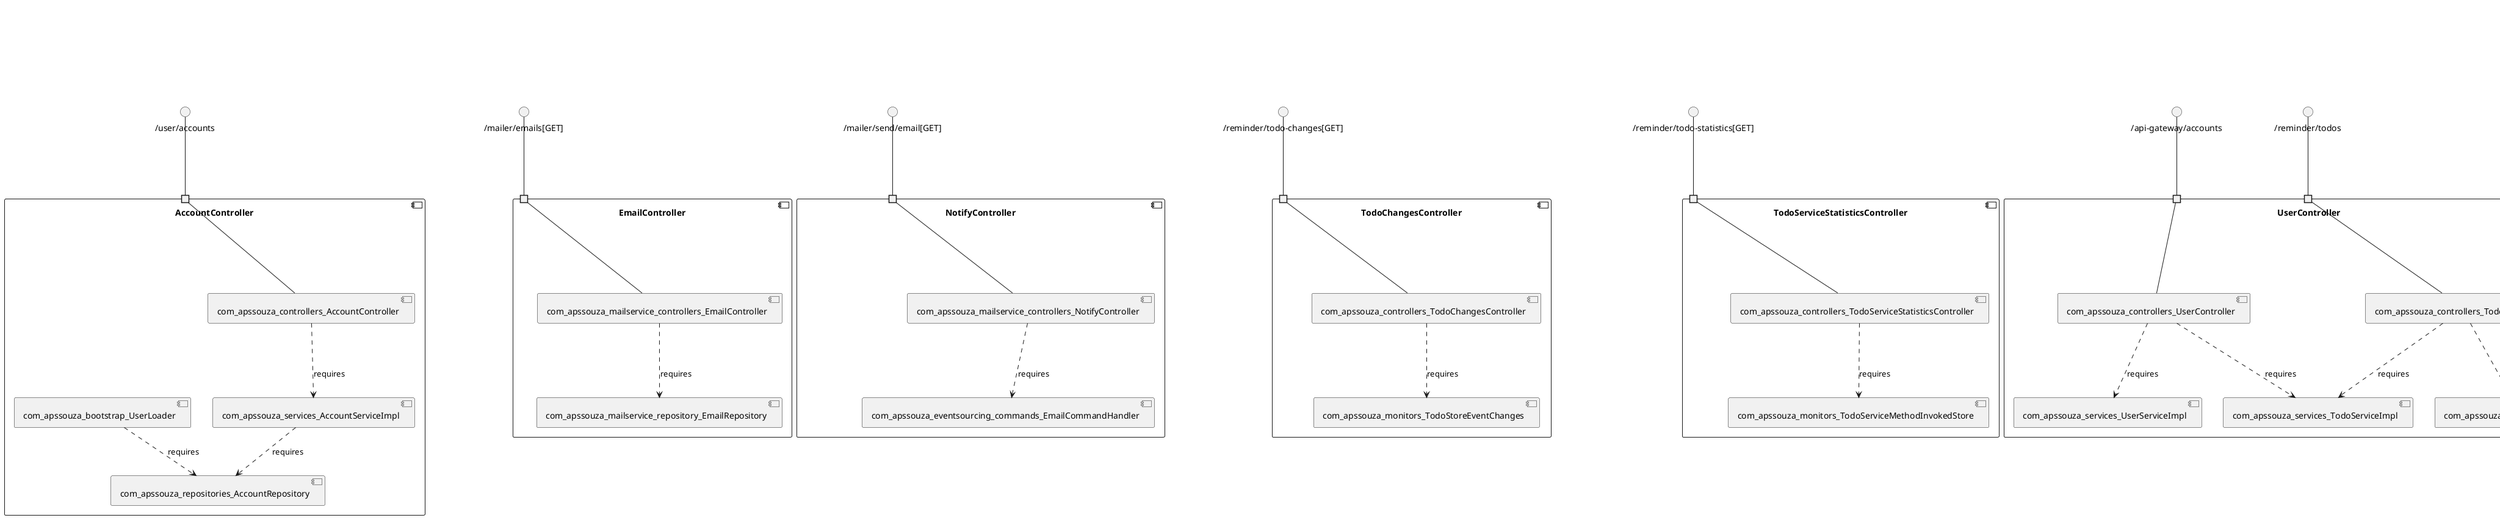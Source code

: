 @startuml
skinparam fixCircleLabelOverlapping true
component "AccountController\n\n\n\n\n\n" {
[com_apssouza_repositories_AccountRepository]
[com_apssouza_services_AccountServiceImpl]
[com_apssouza_controllers_AccountController]
[com_apssouza_bootstrap_UserLoader]
portin " " as AccountController.requires._user_accounts
[com_apssouza_controllers_AccountController]..>[com_apssouza_services_AccountServiceImpl] : requires
[com_apssouza_services_AccountServiceImpl]..>[com_apssouza_repositories_AccountRepository] : requires
[com_apssouza_bootstrap_UserLoader]..>[com_apssouza_repositories_AccountRepository] : requires
"AccountController.requires._user_accounts"--[com_apssouza_controllers_AccountController]
}
interface "/user/accounts" as interface._user_accounts
interface._user_accounts--"AccountController.requires._user_accounts"
component "EmailController\n\n\n\n\n\n" {
[com_apssouza_mailservice_controllers_EmailController]
[com_apssouza_mailservice_repository_EmailRepository]
portin " " as EmailController.requires._mailer_emails_GET_
[com_apssouza_mailservice_controllers_EmailController]..>[com_apssouza_mailservice_repository_EmailRepository] : requires
"EmailController.requires._mailer_emails_GET_"--[com_apssouza_mailservice_controllers_EmailController]
}
interface "/mailer/emails[GET]" as interface._mailer_emails_GET_
interface._mailer_emails_GET_--"EmailController.requires._mailer_emails_GET_"
component "EventSourcingServiceImpl\n\n\n\n\n\n" {
[com_apssouza_eventsourcing_services_EventSourcingServiceImpl]
[com_apssouza_eventsourcing_eventstore_EventStoreRepository]
[com_apssouza_eventsourcing_eventstore_EventSerializer]
[com_apssouza_eventsourcing_services_EventSourcingServiceImpl]..>[com_apssouza_eventsourcing_eventstore_EventSerializer] : requires
[com_apssouza_eventsourcing_services_EventSourcingServiceImpl]..>[com_apssouza_eventsourcing_eventstore_EventStoreRepository] : requires
}
component "NotifyController\n\n\n\n\n\n" {
[com_apssouza_eventsourcing_commands_EmailCommandHandler]
[com_apssouza_mailservice_controllers_NotifyController]
portin " " as NotifyController.requires._mailer_send_email_GET_
[com_apssouza_mailservice_controllers_NotifyController]..>[com_apssouza_eventsourcing_commands_EmailCommandHandler] : requires
"NotifyController.requires._mailer_send_email_GET_"--[com_apssouza_mailservice_controllers_NotifyController]
}
interface "/mailer/send/email[GET]" as interface._mailer_send_email_GET_
interface._mailer_send_email_GET_--"NotifyController.requires._mailer_send_email_GET_"
component "TodoChangesController\n\n\n\n\n\n" {
[com_apssouza_controllers_TodoChangesController]
[com_apssouza_monitors_TodoStoreEventChanges]
portin " " as TodoChangesController.requires._reminder_todo_changes_GET_
[com_apssouza_controllers_TodoChangesController]..>[com_apssouza_monitors_TodoStoreEventChanges] : requires
"TodoChangesController.requires._reminder_todo_changes_GET_"--[com_apssouza_controllers_TodoChangesController]
}
interface "/reminder/todo-changes[GET]" as interface._reminder_todo_changes_GET_
interface._reminder_todo_changes_GET_--"TodoChangesController.requires._reminder_todo_changes_GET_"
component "TodoServiceImpl\n\n\n\n\n\n" {
[TodoServiceImpl]
}
component "TodoServiceStatisticsController\n\n\n\n\n\n" {
[com_apssouza_monitors_TodoServiceMethodInvokedStore]
[com_apssouza_controllers_TodoServiceStatisticsController]
portin " " as TodoServiceStatisticsController.requires._reminder_todo_statistics_GET_
[com_apssouza_controllers_TodoServiceStatisticsController]..>[com_apssouza_monitors_TodoServiceMethodInvokedStore] : requires
"TodoServiceStatisticsController.requires._reminder_todo_statistics_GET_"--[com_apssouza_controllers_TodoServiceStatisticsController]
}
interface "/reminder/todo-statistics[GET]" as interface._reminder_todo_statistics_GET_
interface._reminder_todo_statistics_GET_--"TodoServiceStatisticsController.requires._reminder_todo_statistics_GET_"
component "TodoSocketController\n\n\n\n\n\n" {
[com_apssouza_integrations_socket_TodoSocketController]
}
component "UserController\n\n\n\n\n\n" {
[com_apssouza_services_UserServiceImpl]
[com_apssouza_controllers_UserController]
[com_apssouza_infra_EventPublisher]
[com_apssouza_services_TodoServiceImpl]
[com_apssouza_controllers_TodoController]
portin " " as UserController.requires._api_gateway_accounts
portin " " as UserController.requires._reminder_todos
[com_apssouza_controllers_UserController]..>[com_apssouza_services_TodoServiceImpl] : requires
[com_apssouza_controllers_TodoController]..>[com_apssouza_services_TodoServiceImpl] : requires
[com_apssouza_controllers_UserController]..>[com_apssouza_services_UserServiceImpl] : requires
[com_apssouza_controllers_TodoController]..>[com_apssouza_infra_EventPublisher] : requires
"UserController.requires._api_gateway_accounts"--[com_apssouza_controllers_UserController]
"UserController.requires._reminder_todos"--[com_apssouza_controllers_TodoController]
}
interface "/api-gateway/accounts" as interface._api_gateway_accounts
interface._api_gateway_accounts--"UserController.requires._api_gateway_accounts"
interface "/reminder/todos" as interface._reminder_todos
interface._reminder_todos--"UserController.requires._reminder_todos"
interface "/api-gateway/todos[GET]" as interface._api_gateway_todos_GET_
interface._api_gateway_todos_GET_--[TodoController]
interface "/accounts/search" as interface._accounts_search
[UserClient]..>interface._accounts_search : requires
[UserServiceImpl]
interface "ApplicationListener" as interface.ApplicationListener
interface.ApplicationListener--[com_apssouza_bootstrap_TodoLoader]
[com_apssouza_bootstrap_TodoLoader]..>[com_apssouza_repositories_TodoRepository] : requires
interface "/todos" as interface._todos
[com_apssouza_clients_TodoClient]..>interface._todos : requires
interface "/todos/search" as interface._todos_search
[com_apssouza_clients_TodoClient]..>interface._todos_search : requires
interface "/accounts" as interface._accounts
[com_apssouza_clients_UserClient]..>interface._accounts : requires
interface "/accounts/search" as interface._accounts_search
[com_apssouza_clients_UserClient]..>interface._accounts_search : requires
interface "/users" as interface._users
[com_apssouza_clients_UserClient]..>interface._users : requires
interface "ApplicationContextAware" as interface.ApplicationContextAware
interface.ApplicationContextAware--[com_apssouza_helpers_AutowireHelper]
interface "JpaRepository" as interface.JpaRepository
interface.JpaRepository--[com_apssouza_repositories_AttachmentRepository]
interface "JpaRepository" as interface.JpaRepository
interface.JpaRepository--[com_apssouza_repositories_CategoryRepository]
interface "JpaRepository" as interface.JpaRepository
interface.JpaRepository--[com_apssouza_repositories_TodoRepository]

@enduml
